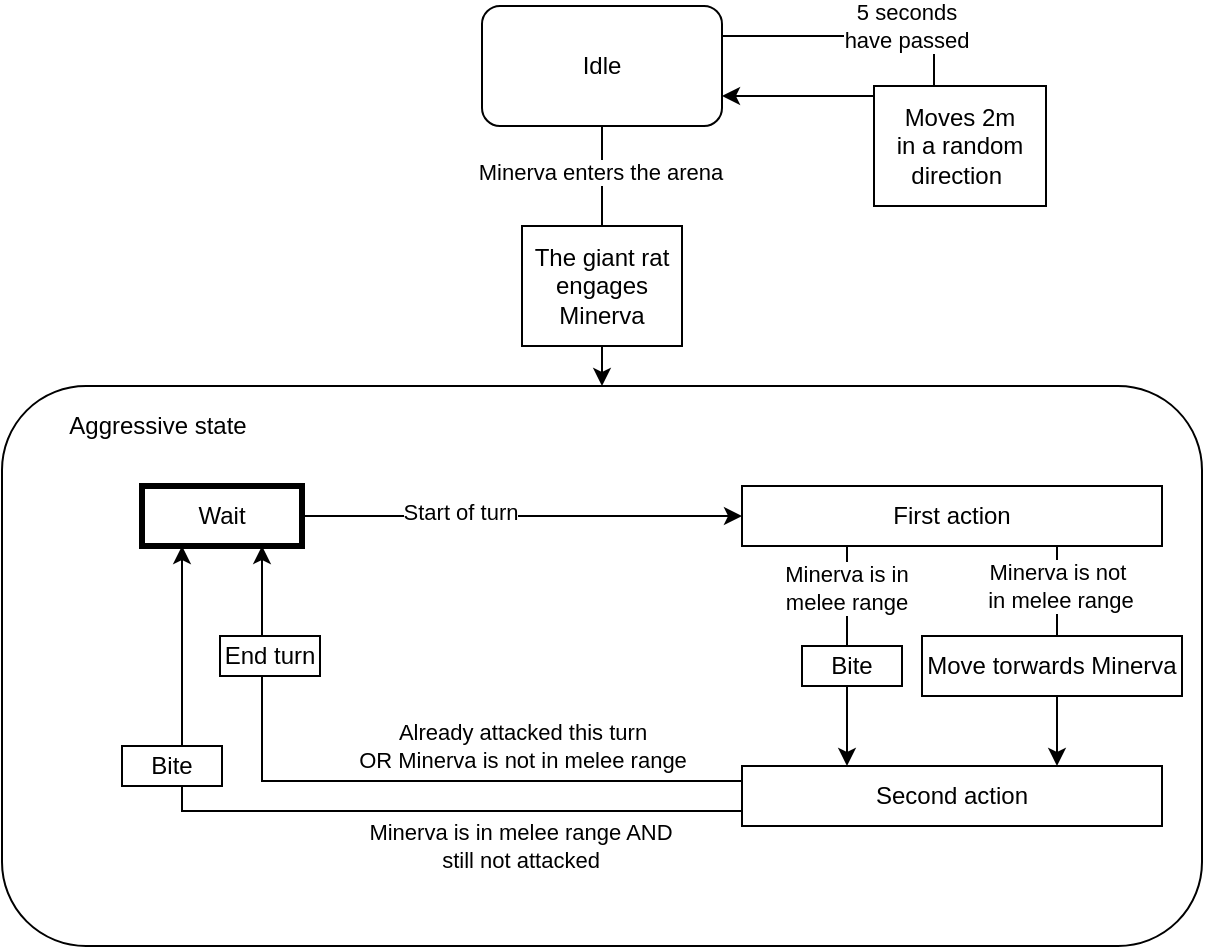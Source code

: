 <mxfile version="13.9.9" type="device"><diagram id="I2tlHXBUYZ8cD2VrJ1-z" name="Pagina-1"><mxGraphModel dx="1024" dy="592" grid="1" gridSize="10" guides="1" tooltips="1" connect="1" arrows="1" fold="1" page="1" pageScale="1" pageWidth="827" pageHeight="1169" math="0" shadow="0"><root><mxCell id="0"/><mxCell id="1" style="" parent="0"/><mxCell id="ib2S4boe3EMSP0cZMdJU-1" value="Idle" style="rounded=1;whiteSpace=wrap;html=1;" parent="1" vertex="1"><mxGeometry x="354" y="40" width="120" height="60" as="geometry"/></mxCell><mxCell id="ib2S4boe3EMSP0cZMdJU-3" value="" style="rounded=1;whiteSpace=wrap;html=1;align=left;" parent="1" vertex="1"><mxGeometry x="114" y="230" width="600" height="280" as="geometry"/></mxCell><mxCell id="ib2S4boe3EMSP0cZMdJU-44" value="Aggressive" style="" parent="0"/><mxCell id="ib2S4boe3EMSP0cZMdJU-45" style="edgeStyle=orthogonalEdgeStyle;rounded=0;orthogonalLoop=1;jettySize=auto;html=1;exitX=1;exitY=0.5;exitDx=0;exitDy=0;" parent="ib2S4boe3EMSP0cZMdJU-44" source="ib2S4boe3EMSP0cZMdJU-47" target="ib2S4boe3EMSP0cZMdJU-52" edge="1"><mxGeometry relative="1" as="geometry"/></mxCell><mxCell id="ib2S4boe3EMSP0cZMdJU-46" value="Start of turn" style="edgeLabel;html=1;align=center;verticalAlign=middle;resizable=0;points=[];" parent="ib2S4boe3EMSP0cZMdJU-45" vertex="1" connectable="0"><mxGeometry x="-0.283" y="2" relative="1" as="geometry"><mxPoint as="offset"/></mxGeometry></mxCell><mxCell id="ib2S4boe3EMSP0cZMdJU-47" value="Wait" style="rounded=0;whiteSpace=wrap;html=1;strokeColor=#000000;fillColor=#ffffff;strokeWidth=3;" parent="ib2S4boe3EMSP0cZMdJU-44" vertex="1"><mxGeometry x="184" y="280" width="80" height="30" as="geometry"/></mxCell><mxCell id="ib2S4boe3EMSP0cZMdJU-48" style="edgeStyle=orthogonalEdgeStyle;rounded=0;orthogonalLoop=1;jettySize=auto;html=1;exitX=0.25;exitY=1;exitDx=0;exitDy=0;entryX=0.25;entryY=0;entryDx=0;entryDy=0;" parent="ib2S4boe3EMSP0cZMdJU-44" source="ib2S4boe3EMSP0cZMdJU-52" target="ib2S4boe3EMSP0cZMdJU-57" edge="1"><mxGeometry relative="1" as="geometry"/></mxCell><mxCell id="ib2S4boe3EMSP0cZMdJU-49" value="Minerva is in &lt;br&gt;melee range" style="edgeLabel;html=1;align=center;verticalAlign=middle;resizable=0;points=[];" parent="ib2S4boe3EMSP0cZMdJU-48" vertex="1" connectable="0"><mxGeometry x="-0.168" y="-1" relative="1" as="geometry"><mxPoint y="-25.52" as="offset"/></mxGeometry></mxCell><mxCell id="ib2S4boe3EMSP0cZMdJU-50" style="edgeStyle=orthogonalEdgeStyle;rounded=0;orthogonalLoop=1;jettySize=auto;html=1;exitX=0.75;exitY=1;exitDx=0;exitDy=0;entryX=0.75;entryY=0;entryDx=0;entryDy=0;" parent="ib2S4boe3EMSP0cZMdJU-44" source="ib2S4boe3EMSP0cZMdJU-52" target="ib2S4boe3EMSP0cZMdJU-57" edge="1"><mxGeometry relative="1" as="geometry"/></mxCell><mxCell id="ib2S4boe3EMSP0cZMdJU-51" value="Minerva is not&amp;nbsp;&lt;br&gt;in melee range" style="edgeLabel;html=1;align=center;verticalAlign=middle;resizable=0;points=[];" parent="ib2S4boe3EMSP0cZMdJU-50" vertex="1" connectable="0"><mxGeometry x="-0.703" y="1" relative="1" as="geometry"><mxPoint y="3.33" as="offset"/></mxGeometry></mxCell><mxCell id="ib2S4boe3EMSP0cZMdJU-52" value="First action" style="rounded=0;whiteSpace=wrap;html=1;strokeColor=#000000;fillColor=#ffffff;" parent="ib2S4boe3EMSP0cZMdJU-44" vertex="1"><mxGeometry x="484" y="280" width="210" height="30" as="geometry"/></mxCell><mxCell id="ib2S4boe3EMSP0cZMdJU-53" style="edgeStyle=orthogonalEdgeStyle;rounded=0;orthogonalLoop=1;jettySize=auto;html=1;exitX=0;exitY=0.25;exitDx=0;exitDy=0;entryX=0.75;entryY=1;entryDx=0;entryDy=0;" parent="ib2S4boe3EMSP0cZMdJU-44" source="ib2S4boe3EMSP0cZMdJU-57" target="ib2S4boe3EMSP0cZMdJU-47" edge="1"><mxGeometry relative="1" as="geometry"/></mxCell><mxCell id="ib2S4boe3EMSP0cZMdJU-54" value="Already attacked this turn&lt;br&gt;OR Minerva is not in melee range" style="edgeLabel;html=1;align=center;verticalAlign=middle;resizable=0;points=[];" parent="ib2S4boe3EMSP0cZMdJU-53" vertex="1" connectable="0"><mxGeometry x="-0.374" y="-3" relative="1" as="geometry"><mxPoint x="1.67" y="-14.49" as="offset"/></mxGeometry></mxCell><mxCell id="ib2S4boe3EMSP0cZMdJU-55" style="edgeStyle=orthogonalEdgeStyle;rounded=0;orthogonalLoop=1;jettySize=auto;html=1;exitX=0;exitY=0.75;exitDx=0;exitDy=0;entryX=0.25;entryY=1;entryDx=0;entryDy=0;" parent="ib2S4boe3EMSP0cZMdJU-44" source="ib2S4boe3EMSP0cZMdJU-57" target="ib2S4boe3EMSP0cZMdJU-47" edge="1"><mxGeometry relative="1" as="geometry"/></mxCell><mxCell id="ib2S4boe3EMSP0cZMdJU-56" value="Minerva is in melee range AND&lt;br&gt;still not attacked" style="edgeLabel;html=1;align=center;verticalAlign=middle;resizable=0;points=[];" parent="ib2S4boe3EMSP0cZMdJU-55" vertex="1" connectable="0"><mxGeometry x="-0.462" y="-1" relative="1" as="geometry"><mxPoint y="18.49" as="offset"/></mxGeometry></mxCell><mxCell id="ib2S4boe3EMSP0cZMdJU-57" value="Second action" style="rounded=0;whiteSpace=wrap;html=1;strokeColor=#000000;fillColor=#ffffff;" parent="ib2S4boe3EMSP0cZMdJU-44" vertex="1"><mxGeometry x="484" y="420" width="210" height="30" as="geometry"/></mxCell><mxCell id="9bLOxbcqoGbFulxiyqQJ-3" style="edgeStyle=orthogonalEdgeStyle;rounded=0;orthogonalLoop=1;jettySize=auto;html=1;exitX=1;exitY=0.25;exitDx=0;exitDy=0;entryX=1;entryY=0.75;entryDx=0;entryDy=0;" parent="ib2S4boe3EMSP0cZMdJU-44" source="ib2S4boe3EMSP0cZMdJU-1" target="ib2S4boe3EMSP0cZMdJU-1" edge="1"><mxGeometry relative="1" as="geometry"><Array as="points"><mxPoint x="580" y="55"/><mxPoint x="580" y="85"/></Array></mxGeometry></mxCell><mxCell id="9bLOxbcqoGbFulxiyqQJ-4" value="5 seconds &lt;br&gt;have passed" style="edgeLabel;html=1;align=center;verticalAlign=middle;resizable=0;points=[];" parent="9bLOxbcqoGbFulxiyqQJ-3" vertex="1" connectable="0"><mxGeometry x="-0.398" relative="1" as="geometry"><mxPoint x="19" y="-5" as="offset"/></mxGeometry></mxCell><mxCell id="ib2S4boe3EMSP0cZMdJU-15" value="Tags" parent="0"/><mxCell id="ib2S4boe3EMSP0cZMdJU-18" value="Bite" style="text;html=1;align=center;verticalAlign=middle;whiteSpace=wrap;rounded=0;fillColor=#ffffff;strokeColor=#000000;" parent="ib2S4boe3EMSP0cZMdJU-15" vertex="1"><mxGeometry x="514" y="360" width="50" height="20" as="geometry"/></mxCell><mxCell id="ib2S4boe3EMSP0cZMdJU-19" value="Move torwards Minerva" style="text;html=1;align=center;verticalAlign=middle;whiteSpace=wrap;rounded=0;fillColor=#ffffff;strokeColor=#000000;" parent="ib2S4boe3EMSP0cZMdJU-15" vertex="1"><mxGeometry x="574" y="355" width="130" height="30" as="geometry"/></mxCell><mxCell id="ib2S4boe3EMSP0cZMdJU-23" style="edgeStyle=orthogonalEdgeStyle;rounded=0;orthogonalLoop=1;jettySize=auto;html=1;exitX=0.5;exitY=1;exitDx=0;exitDy=0;" parent="ib2S4boe3EMSP0cZMdJU-15" source="ib2S4boe3EMSP0cZMdJU-1" target="ib2S4boe3EMSP0cZMdJU-3" edge="1"><mxGeometry relative="1" as="geometry"><mxPoint x="224" y="190" as="targetPoint"/></mxGeometry></mxCell><mxCell id="ib2S4boe3EMSP0cZMdJU-35" value="Minerva enters the arena" style="edgeLabel;html=1;align=center;verticalAlign=middle;resizable=0;points=[];" parent="ib2S4boe3EMSP0cZMdJU-23" vertex="1" connectable="0"><mxGeometry x="-0.646" y="-1" relative="1" as="geometry"><mxPoint as="offset"/></mxGeometry></mxCell><mxCell id="ib2S4boe3EMSP0cZMdJU-25" value="Aggressive state" style="text;html=1;strokeColor=none;fillColor=none;align=center;verticalAlign=middle;whiteSpace=wrap;rounded=0;" parent="ib2S4boe3EMSP0cZMdJU-15" vertex="1"><mxGeometry x="134" y="240" width="116" height="20" as="geometry"/></mxCell><mxCell id="ib2S4boe3EMSP0cZMdJU-63" value="The giant rat engages Minerva" style="text;html=1;align=center;verticalAlign=middle;whiteSpace=wrap;rounded=0;strokeColor=#000000;fillColor=#FFFFFF;" parent="ib2S4boe3EMSP0cZMdJU-15" vertex="1"><mxGeometry x="374" y="150" width="80" height="60" as="geometry"/></mxCell><mxCell id="ib2S4boe3EMSP0cZMdJU-64" value="Bite" style="text;html=1;align=center;verticalAlign=middle;whiteSpace=wrap;rounded=0;fillColor=#ffffff;strokeColor=#000000;" parent="ib2S4boe3EMSP0cZMdJU-15" vertex="1"><mxGeometry x="174" y="410" width="50" height="20" as="geometry"/></mxCell><mxCell id="ib2S4boe3EMSP0cZMdJU-65" value="End turn" style="text;html=1;align=center;verticalAlign=middle;whiteSpace=wrap;rounded=0;fillColor=#ffffff;strokeColor=#000000;" parent="ib2S4boe3EMSP0cZMdJU-15" vertex="1"><mxGeometry x="223" y="355" width="50" height="20" as="geometry"/></mxCell><mxCell id="9bLOxbcqoGbFulxiyqQJ-5" value="Moves 2m&lt;br&gt;in a random direction&amp;nbsp;" style="text;html=1;align=center;verticalAlign=middle;whiteSpace=wrap;rounded=0;fillColor=#ffffff;strokeColor=#000000;" parent="ib2S4boe3EMSP0cZMdJU-15" vertex="1"><mxGeometry x="550" y="80" width="86" height="60" as="geometry"/></mxCell></root></mxGraphModel></diagram></mxfile>